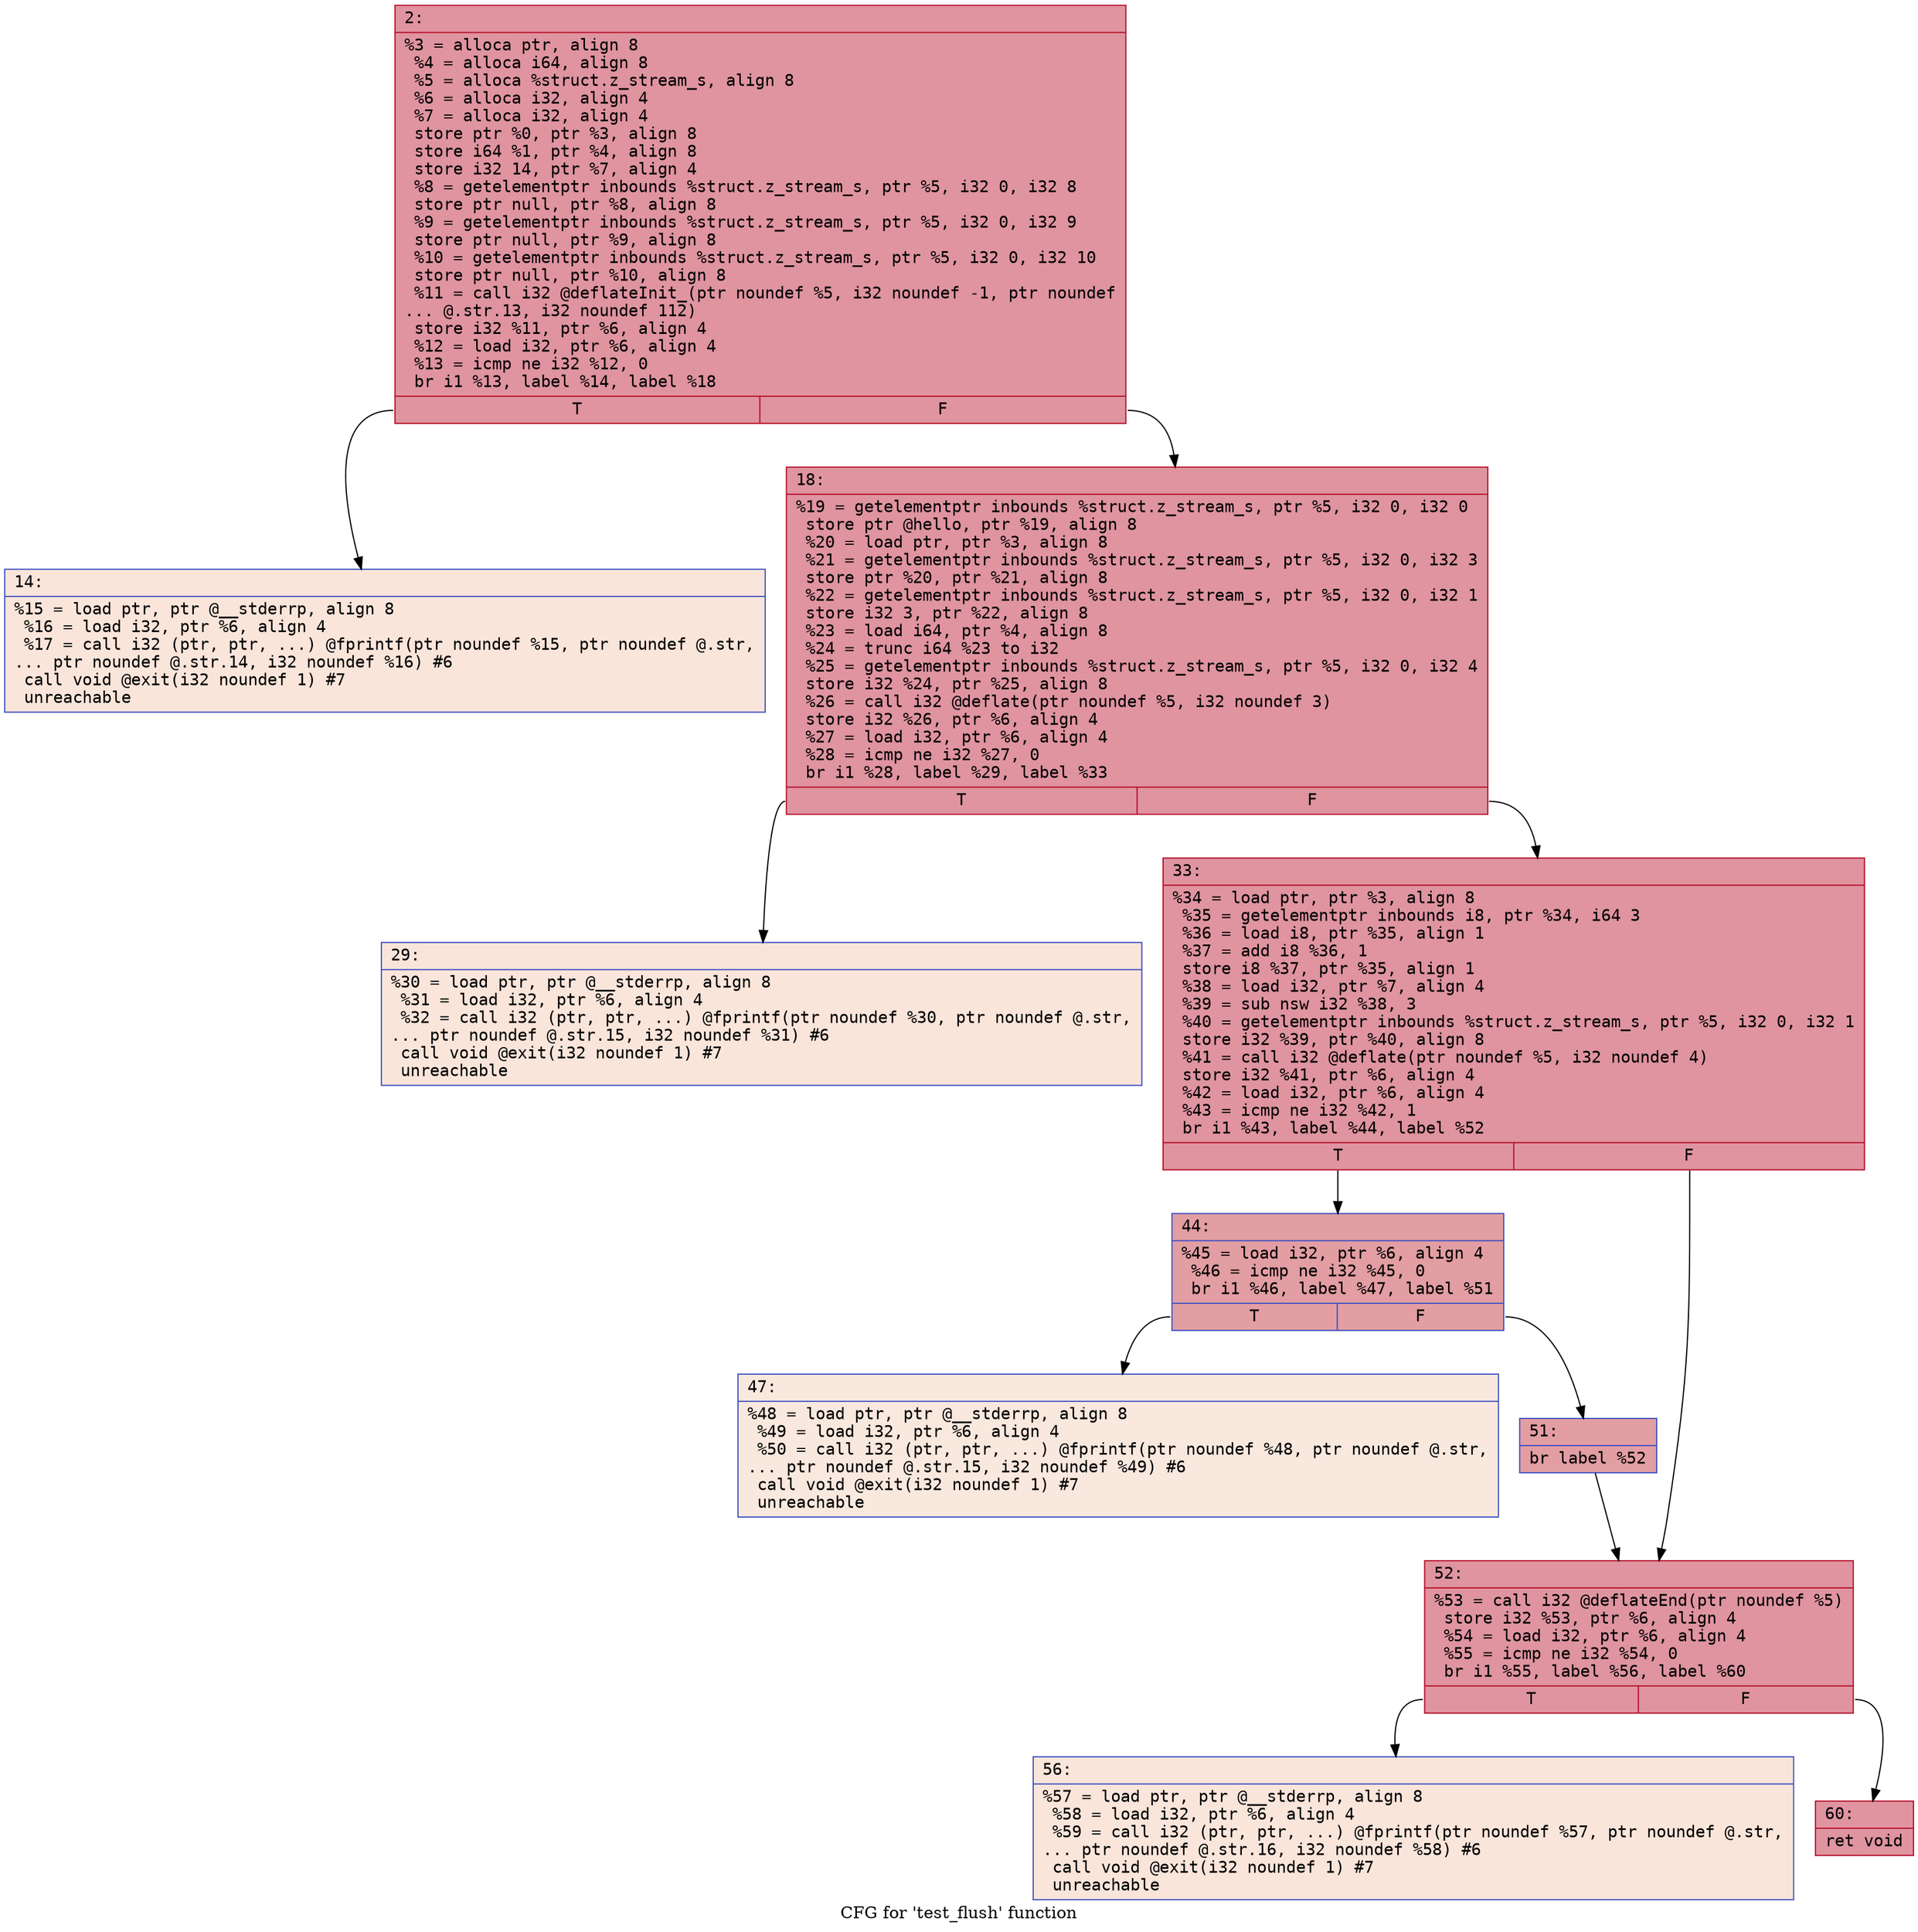 digraph "CFG for 'test_flush' function" {
	label="CFG for 'test_flush' function";

	Node0x600002d804b0 [shape=record,color="#b70d28ff", style=filled, fillcolor="#b70d2870" fontname="Courier",label="{2:\l|  %3 = alloca ptr, align 8\l  %4 = alloca i64, align 8\l  %5 = alloca %struct.z_stream_s, align 8\l  %6 = alloca i32, align 4\l  %7 = alloca i32, align 4\l  store ptr %0, ptr %3, align 8\l  store i64 %1, ptr %4, align 8\l  store i32 14, ptr %7, align 4\l  %8 = getelementptr inbounds %struct.z_stream_s, ptr %5, i32 0, i32 8\l  store ptr null, ptr %8, align 8\l  %9 = getelementptr inbounds %struct.z_stream_s, ptr %5, i32 0, i32 9\l  store ptr null, ptr %9, align 8\l  %10 = getelementptr inbounds %struct.z_stream_s, ptr %5, i32 0, i32 10\l  store ptr null, ptr %10, align 8\l  %11 = call i32 @deflateInit_(ptr noundef %5, i32 noundef -1, ptr noundef\l... @.str.13, i32 noundef 112)\l  store i32 %11, ptr %6, align 4\l  %12 = load i32, ptr %6, align 4\l  %13 = icmp ne i32 %12, 0\l  br i1 %13, label %14, label %18\l|{<s0>T|<s1>F}}"];
	Node0x600002d804b0:s0 -> Node0x600002d80500[tooltip="2 -> 14\nProbability 0.00%" ];
	Node0x600002d804b0:s1 -> Node0x600002d80550[tooltip="2 -> 18\nProbability 100.00%" ];
	Node0x600002d80500 [shape=record,color="#3d50c3ff", style=filled, fillcolor="#f4c5ad70" fontname="Courier",label="{14:\l|  %15 = load ptr, ptr @__stderrp, align 8\l  %16 = load i32, ptr %6, align 4\l  %17 = call i32 (ptr, ptr, ...) @fprintf(ptr noundef %15, ptr noundef @.str,\l... ptr noundef @.str.14, i32 noundef %16) #6\l  call void @exit(i32 noundef 1) #7\l  unreachable\l}"];
	Node0x600002d80550 [shape=record,color="#b70d28ff", style=filled, fillcolor="#b70d2870" fontname="Courier",label="{18:\l|  %19 = getelementptr inbounds %struct.z_stream_s, ptr %5, i32 0, i32 0\l  store ptr @hello, ptr %19, align 8\l  %20 = load ptr, ptr %3, align 8\l  %21 = getelementptr inbounds %struct.z_stream_s, ptr %5, i32 0, i32 3\l  store ptr %20, ptr %21, align 8\l  %22 = getelementptr inbounds %struct.z_stream_s, ptr %5, i32 0, i32 1\l  store i32 3, ptr %22, align 8\l  %23 = load i64, ptr %4, align 8\l  %24 = trunc i64 %23 to i32\l  %25 = getelementptr inbounds %struct.z_stream_s, ptr %5, i32 0, i32 4\l  store i32 %24, ptr %25, align 8\l  %26 = call i32 @deflate(ptr noundef %5, i32 noundef 3)\l  store i32 %26, ptr %6, align 4\l  %27 = load i32, ptr %6, align 4\l  %28 = icmp ne i32 %27, 0\l  br i1 %28, label %29, label %33\l|{<s0>T|<s1>F}}"];
	Node0x600002d80550:s0 -> Node0x600002d805a0[tooltip="18 -> 29\nProbability 0.00%" ];
	Node0x600002d80550:s1 -> Node0x600002d805f0[tooltip="18 -> 33\nProbability 100.00%" ];
	Node0x600002d805a0 [shape=record,color="#3d50c3ff", style=filled, fillcolor="#f4c5ad70" fontname="Courier",label="{29:\l|  %30 = load ptr, ptr @__stderrp, align 8\l  %31 = load i32, ptr %6, align 4\l  %32 = call i32 (ptr, ptr, ...) @fprintf(ptr noundef %30, ptr noundef @.str,\l... ptr noundef @.str.15, i32 noundef %31) #6\l  call void @exit(i32 noundef 1) #7\l  unreachable\l}"];
	Node0x600002d805f0 [shape=record,color="#b70d28ff", style=filled, fillcolor="#b70d2870" fontname="Courier",label="{33:\l|  %34 = load ptr, ptr %3, align 8\l  %35 = getelementptr inbounds i8, ptr %34, i64 3\l  %36 = load i8, ptr %35, align 1\l  %37 = add i8 %36, 1\l  store i8 %37, ptr %35, align 1\l  %38 = load i32, ptr %7, align 4\l  %39 = sub nsw i32 %38, 3\l  %40 = getelementptr inbounds %struct.z_stream_s, ptr %5, i32 0, i32 1\l  store i32 %39, ptr %40, align 8\l  %41 = call i32 @deflate(ptr noundef %5, i32 noundef 4)\l  store i32 %41, ptr %6, align 4\l  %42 = load i32, ptr %6, align 4\l  %43 = icmp ne i32 %42, 1\l  br i1 %43, label %44, label %52\l|{<s0>T|<s1>F}}"];
	Node0x600002d805f0:s0 -> Node0x600002d80640[tooltip="33 -> 44\nProbability 50.00%" ];
	Node0x600002d805f0:s1 -> Node0x600002d80730[tooltip="33 -> 52\nProbability 50.00%" ];
	Node0x600002d80640 [shape=record,color="#3d50c3ff", style=filled, fillcolor="#be242e70" fontname="Courier",label="{44:\l|  %45 = load i32, ptr %6, align 4\l  %46 = icmp ne i32 %45, 0\l  br i1 %46, label %47, label %51\l|{<s0>T|<s1>F}}"];
	Node0x600002d80640:s0 -> Node0x600002d80690[tooltip="44 -> 47\nProbability 0.00%" ];
	Node0x600002d80640:s1 -> Node0x600002d806e0[tooltip="44 -> 51\nProbability 100.00%" ];
	Node0x600002d80690 [shape=record,color="#3d50c3ff", style=filled, fillcolor="#f2cab570" fontname="Courier",label="{47:\l|  %48 = load ptr, ptr @__stderrp, align 8\l  %49 = load i32, ptr %6, align 4\l  %50 = call i32 (ptr, ptr, ...) @fprintf(ptr noundef %48, ptr noundef @.str,\l... ptr noundef @.str.15, i32 noundef %49) #6\l  call void @exit(i32 noundef 1) #7\l  unreachable\l}"];
	Node0x600002d806e0 [shape=record,color="#3d50c3ff", style=filled, fillcolor="#be242e70" fontname="Courier",label="{51:\l|  br label %52\l}"];
	Node0x600002d806e0 -> Node0x600002d80730[tooltip="51 -> 52\nProbability 100.00%" ];
	Node0x600002d80730 [shape=record,color="#b70d28ff", style=filled, fillcolor="#b70d2870" fontname="Courier",label="{52:\l|  %53 = call i32 @deflateEnd(ptr noundef %5)\l  store i32 %53, ptr %6, align 4\l  %54 = load i32, ptr %6, align 4\l  %55 = icmp ne i32 %54, 0\l  br i1 %55, label %56, label %60\l|{<s0>T|<s1>F}}"];
	Node0x600002d80730:s0 -> Node0x600002d80780[tooltip="52 -> 56\nProbability 0.00%" ];
	Node0x600002d80730:s1 -> Node0x600002d807d0[tooltip="52 -> 60\nProbability 100.00%" ];
	Node0x600002d80780 [shape=record,color="#3d50c3ff", style=filled, fillcolor="#f4c5ad70" fontname="Courier",label="{56:\l|  %57 = load ptr, ptr @__stderrp, align 8\l  %58 = load i32, ptr %6, align 4\l  %59 = call i32 (ptr, ptr, ...) @fprintf(ptr noundef %57, ptr noundef @.str,\l... ptr noundef @.str.16, i32 noundef %58) #6\l  call void @exit(i32 noundef 1) #7\l  unreachable\l}"];
	Node0x600002d807d0 [shape=record,color="#b70d28ff", style=filled, fillcolor="#b70d2870" fontname="Courier",label="{60:\l|  ret void\l}"];
}
